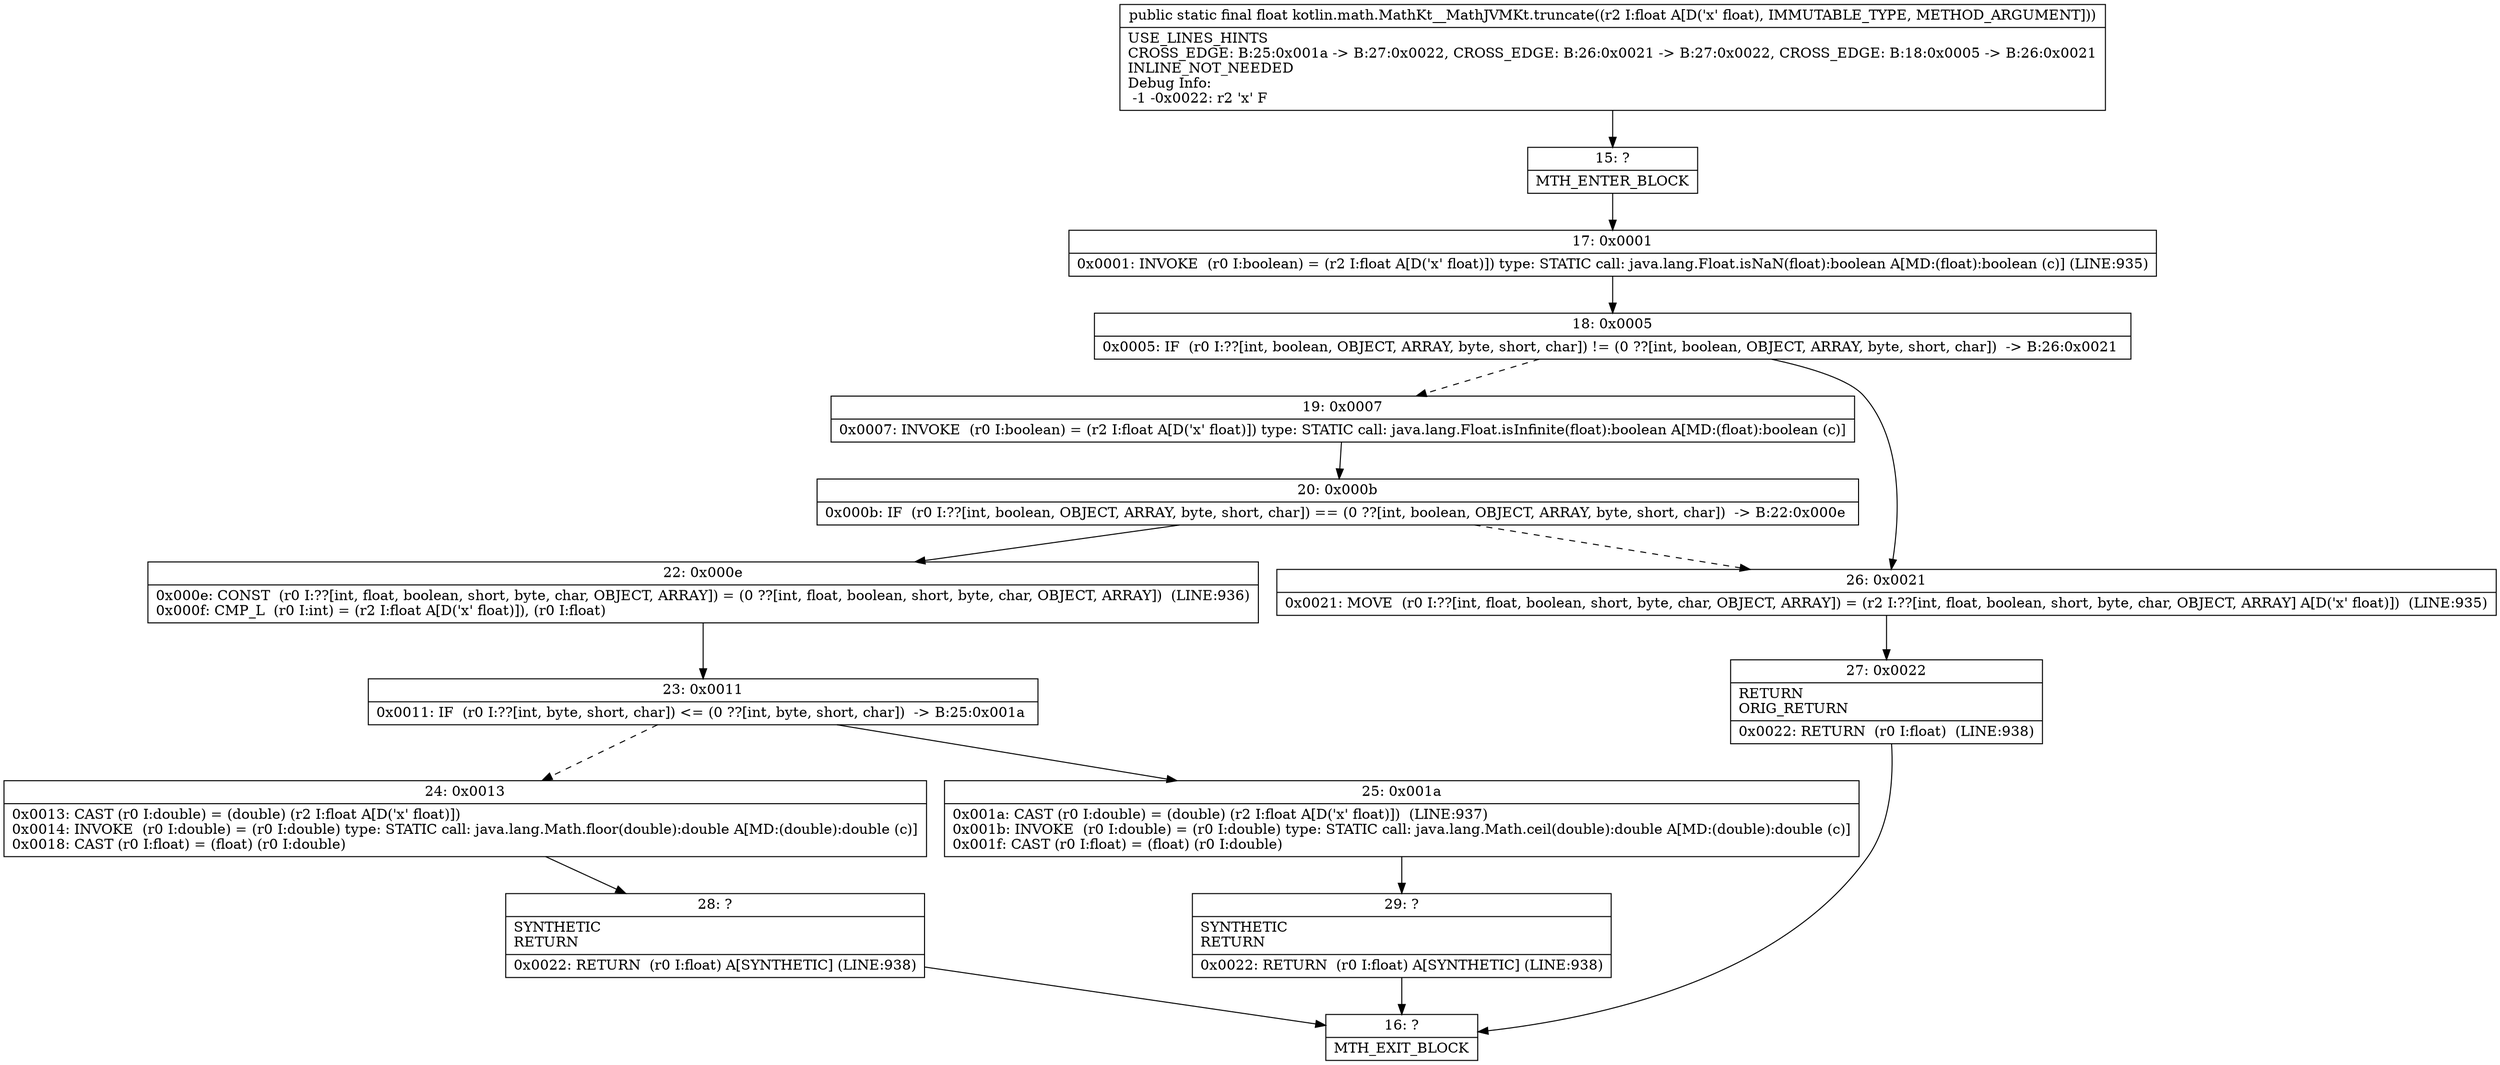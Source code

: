 digraph "CFG forkotlin.math.MathKt__MathJVMKt.truncate(F)F" {
Node_15 [shape=record,label="{15\:\ ?|MTH_ENTER_BLOCK\l}"];
Node_17 [shape=record,label="{17\:\ 0x0001|0x0001: INVOKE  (r0 I:boolean) = (r2 I:float A[D('x' float)]) type: STATIC call: java.lang.Float.isNaN(float):boolean A[MD:(float):boolean (c)] (LINE:935)\l}"];
Node_18 [shape=record,label="{18\:\ 0x0005|0x0005: IF  (r0 I:??[int, boolean, OBJECT, ARRAY, byte, short, char]) != (0 ??[int, boolean, OBJECT, ARRAY, byte, short, char])  \-\> B:26:0x0021 \l}"];
Node_19 [shape=record,label="{19\:\ 0x0007|0x0007: INVOKE  (r0 I:boolean) = (r2 I:float A[D('x' float)]) type: STATIC call: java.lang.Float.isInfinite(float):boolean A[MD:(float):boolean (c)]\l}"];
Node_20 [shape=record,label="{20\:\ 0x000b|0x000b: IF  (r0 I:??[int, boolean, OBJECT, ARRAY, byte, short, char]) == (0 ??[int, boolean, OBJECT, ARRAY, byte, short, char])  \-\> B:22:0x000e \l}"];
Node_22 [shape=record,label="{22\:\ 0x000e|0x000e: CONST  (r0 I:??[int, float, boolean, short, byte, char, OBJECT, ARRAY]) = (0 ??[int, float, boolean, short, byte, char, OBJECT, ARRAY])  (LINE:936)\l0x000f: CMP_L  (r0 I:int) = (r2 I:float A[D('x' float)]), (r0 I:float) \l}"];
Node_23 [shape=record,label="{23\:\ 0x0011|0x0011: IF  (r0 I:??[int, byte, short, char]) \<= (0 ??[int, byte, short, char])  \-\> B:25:0x001a \l}"];
Node_24 [shape=record,label="{24\:\ 0x0013|0x0013: CAST (r0 I:double) = (double) (r2 I:float A[D('x' float)]) \l0x0014: INVOKE  (r0 I:double) = (r0 I:double) type: STATIC call: java.lang.Math.floor(double):double A[MD:(double):double (c)]\l0x0018: CAST (r0 I:float) = (float) (r0 I:double) \l}"];
Node_28 [shape=record,label="{28\:\ ?|SYNTHETIC\lRETURN\l|0x0022: RETURN  (r0 I:float) A[SYNTHETIC] (LINE:938)\l}"];
Node_16 [shape=record,label="{16\:\ ?|MTH_EXIT_BLOCK\l}"];
Node_25 [shape=record,label="{25\:\ 0x001a|0x001a: CAST (r0 I:double) = (double) (r2 I:float A[D('x' float)])  (LINE:937)\l0x001b: INVOKE  (r0 I:double) = (r0 I:double) type: STATIC call: java.lang.Math.ceil(double):double A[MD:(double):double (c)]\l0x001f: CAST (r0 I:float) = (float) (r0 I:double) \l}"];
Node_29 [shape=record,label="{29\:\ ?|SYNTHETIC\lRETURN\l|0x0022: RETURN  (r0 I:float) A[SYNTHETIC] (LINE:938)\l}"];
Node_26 [shape=record,label="{26\:\ 0x0021|0x0021: MOVE  (r0 I:??[int, float, boolean, short, byte, char, OBJECT, ARRAY]) = (r2 I:??[int, float, boolean, short, byte, char, OBJECT, ARRAY] A[D('x' float)])  (LINE:935)\l}"];
Node_27 [shape=record,label="{27\:\ 0x0022|RETURN\lORIG_RETURN\l|0x0022: RETURN  (r0 I:float)  (LINE:938)\l}"];
MethodNode[shape=record,label="{public static final float kotlin.math.MathKt__MathJVMKt.truncate((r2 I:float A[D('x' float), IMMUTABLE_TYPE, METHOD_ARGUMENT]))  | USE_LINES_HINTS\lCROSS_EDGE: B:25:0x001a \-\> B:27:0x0022, CROSS_EDGE: B:26:0x0021 \-\> B:27:0x0022, CROSS_EDGE: B:18:0x0005 \-\> B:26:0x0021\lINLINE_NOT_NEEDED\lDebug Info:\l  \-1 \-0x0022: r2 'x' F\l}"];
MethodNode -> Node_15;Node_15 -> Node_17;
Node_17 -> Node_18;
Node_18 -> Node_19[style=dashed];
Node_18 -> Node_26;
Node_19 -> Node_20;
Node_20 -> Node_22;
Node_20 -> Node_26[style=dashed];
Node_22 -> Node_23;
Node_23 -> Node_24[style=dashed];
Node_23 -> Node_25;
Node_24 -> Node_28;
Node_28 -> Node_16;
Node_25 -> Node_29;
Node_29 -> Node_16;
Node_26 -> Node_27;
Node_27 -> Node_16;
}

